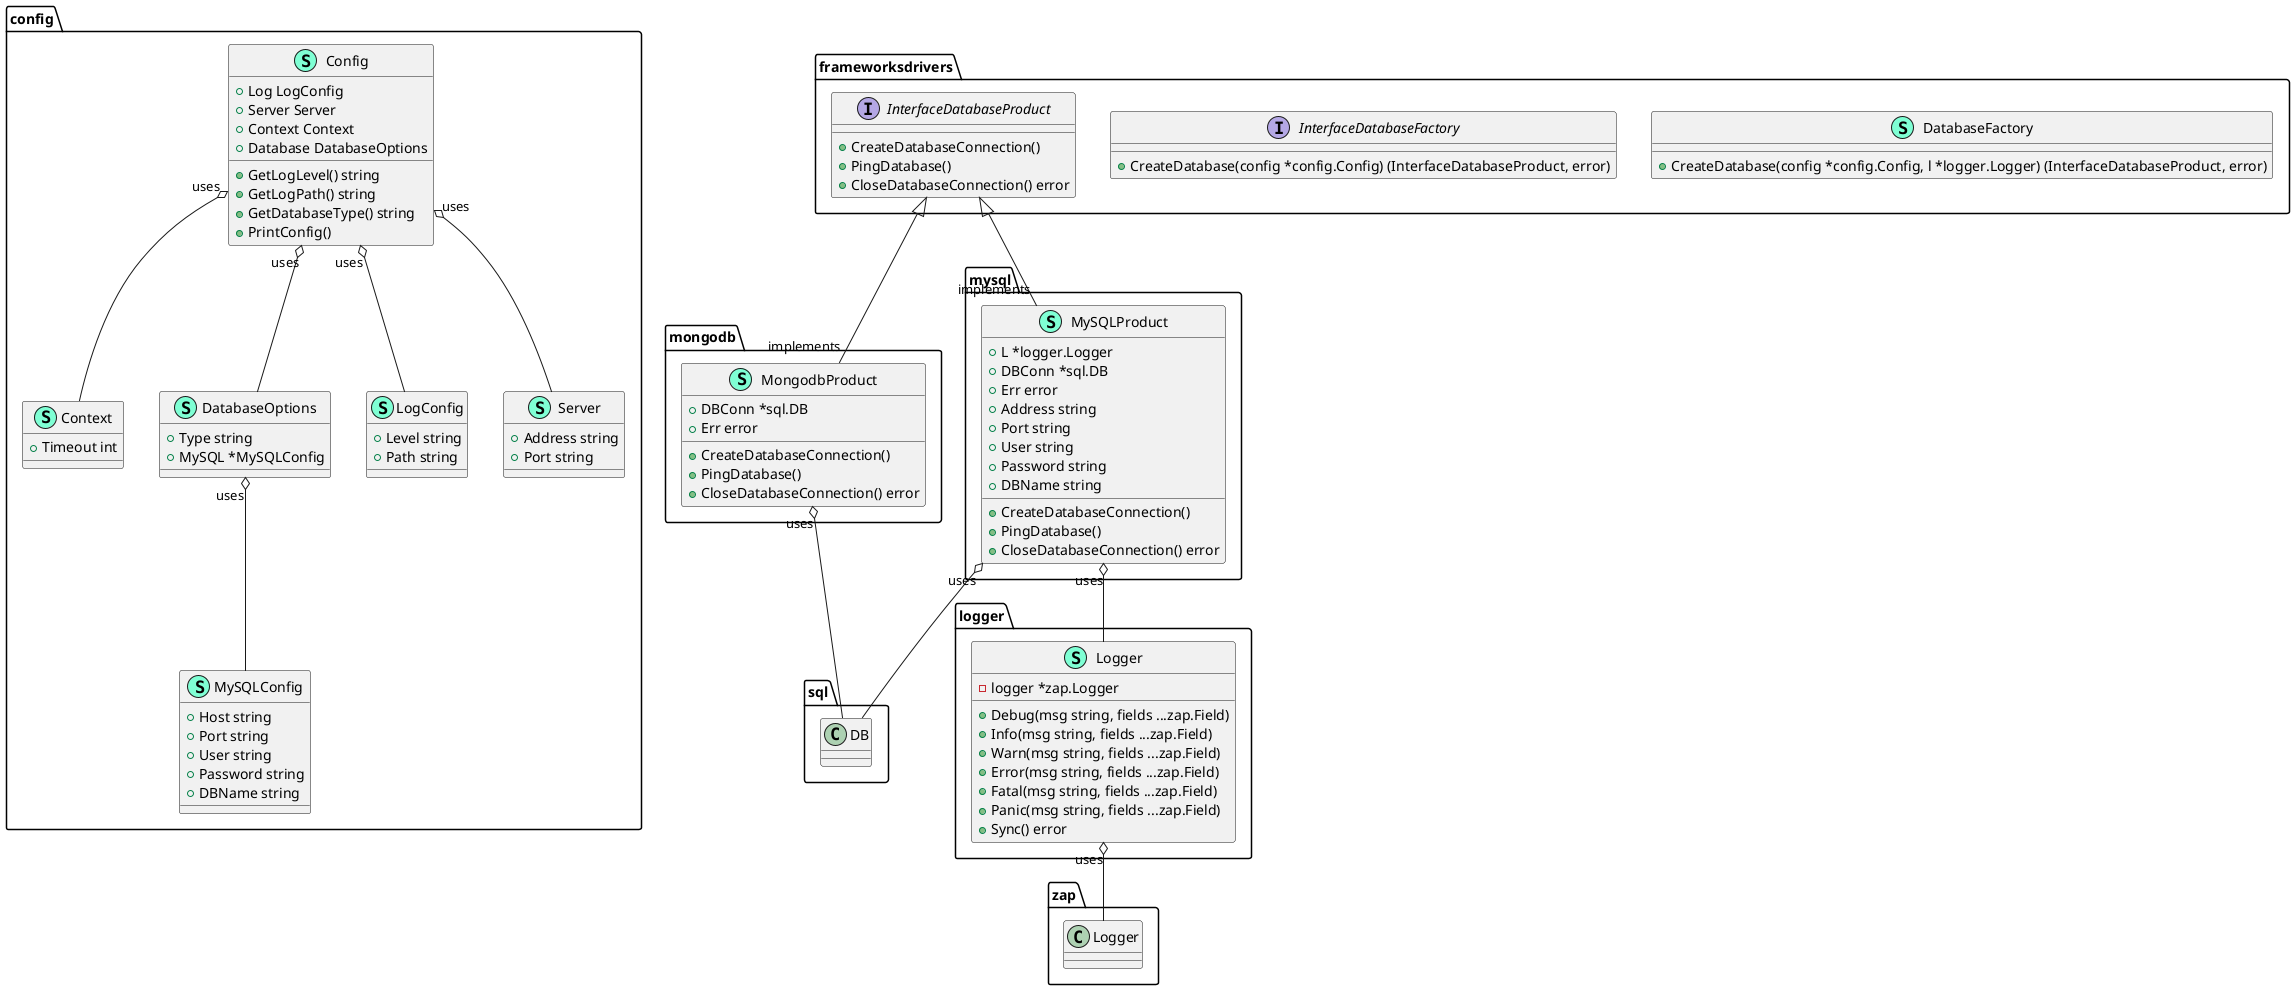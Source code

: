 @startuml
namespace config {
    class Config << (S,Aquamarine) >> {
        + Log LogConfig
        + Server Server
        + Context Context
        + Database DatabaseOptions

        + GetLogLevel() string
        + GetLogPath() string
        + GetDatabaseType() string
        + PrintConfig() 

    }
    class Context << (S,Aquamarine) >> {
        + Timeout int

    }
    class DatabaseOptions << (S,Aquamarine) >> {
        + Type string
        + MySQL *MySQLConfig

    }
    class LogConfig << (S,Aquamarine) >> {
        + Level string
        + Path string

    }
    class MySQLConfig << (S,Aquamarine) >> {
        + Host string
        + Port string
        + User string
        + Password string
        + DBName string

    }
    class Server << (S,Aquamarine) >> {
        + Address string
        + Port string

    }
}


"config.Config""uses" o-- "config.Context"
"config.Config""uses" o-- "config.DatabaseOptions"
"config.Config""uses" o-- "config.LogConfig"
"config.Config""uses" o-- "config.Server"
"config.DatabaseOptions""uses" o-- "config.MySQLConfig"

namespace frameworksdrivers {
    class DatabaseFactory << (S,Aquamarine) >> {
        + CreateDatabase(config *config.Config, l *logger.Logger) (InterfaceDatabaseProduct, error)

    }
    interface InterfaceDatabaseFactory  {
        + CreateDatabase(config *config.Config) (InterfaceDatabaseProduct, error)

    }
    interface InterfaceDatabaseProduct  {
        + CreateDatabaseConnection() 
        + PingDatabase() 
        + CloseDatabaseConnection() error

    }
}



namespace logger {
    class Logger << (S,Aquamarine) >> {
        - logger *zap.Logger

        + Debug(msg string, fields ...zap.Field) 
        + Info(msg string, fields ...zap.Field) 
        + Warn(msg string, fields ...zap.Field) 
        + Error(msg string, fields ...zap.Field) 
        + Fatal(msg string, fields ...zap.Field) 
        + Panic(msg string, fields ...zap.Field) 
        + Sync() error

    }
}


"logger.Logger""uses" o-- "zap.Logger"

namespace mongodb {
    class MongodbProduct << (S,Aquamarine) >> {
        + DBConn *sql.DB
        + Err error

        + CreateDatabaseConnection() 
        + PingDatabase() 
        + CloseDatabaseConnection() error

    }
}

"frameworksdrivers.InterfaceDatabaseProduct" <|-- "implements""mongodb.MongodbProduct"

"mongodb.MongodbProduct""uses" o-- "sql.DB"

namespace mysql {
    class MySQLProduct << (S,Aquamarine) >> {
        + L *logger.Logger
        + DBConn *sql.DB
        + Err error
        + Address string
        + Port string
        + User string
        + Password string
        + DBName string

        + CreateDatabaseConnection() 
        + PingDatabase() 
        + CloseDatabaseConnection() error

    }
}

"frameworksdrivers.InterfaceDatabaseProduct" <|-- "implements""mysql.MySQLProduct"

"mysql.MySQLProduct""uses" o-- "logger.Logger"
"mysql.MySQLProduct""uses" o-- "sql.DB"

@enduml
